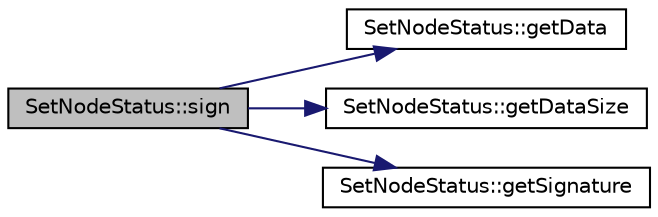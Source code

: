 digraph "SetNodeStatus::sign"
{
  edge [fontname="Helvetica",fontsize="10",labelfontname="Helvetica",labelfontsize="10"];
  node [fontname="Helvetica",fontsize="10",shape=record];
  rankdir="LR";
  Node12 [label="SetNodeStatus::sign",height=0.2,width=0.4,color="black", fillcolor="grey75", style="filled", fontcolor="black"];
  Node12 -> Node13 [color="midnightblue",fontsize="10",style="solid",fontname="Helvetica"];
  Node13 [label="SetNodeStatus::getData",height=0.2,width=0.4,color="black", fillcolor="white", style="filled",URL="$class_set_node_status.html#ae162e9a2005cfad708ff61400cd557d1",tooltip="Get pointer to command data structure. "];
  Node12 -> Node14 [color="midnightblue",fontsize="10",style="solid",fontname="Helvetica"];
  Node14 [label="SetNodeStatus::getDataSize",height=0.2,width=0.4,color="black", fillcolor="white", style="filled",URL="$class_set_node_status.html#ad530a78bd362dcb399323f475a189b2d",tooltip="Get data struct size. Without signature. "];
  Node12 -> Node15 [color="midnightblue",fontsize="10",style="solid",fontname="Helvetica"];
  Node15 [label="SetNodeStatus::getSignature",height=0.2,width=0.4,color="black", fillcolor="white", style="filled",URL="$class_set_node_status.html#a0c6a5d60c2222d34a93cdaad899e161e",tooltip="Get pointer to signature data. "];
}
